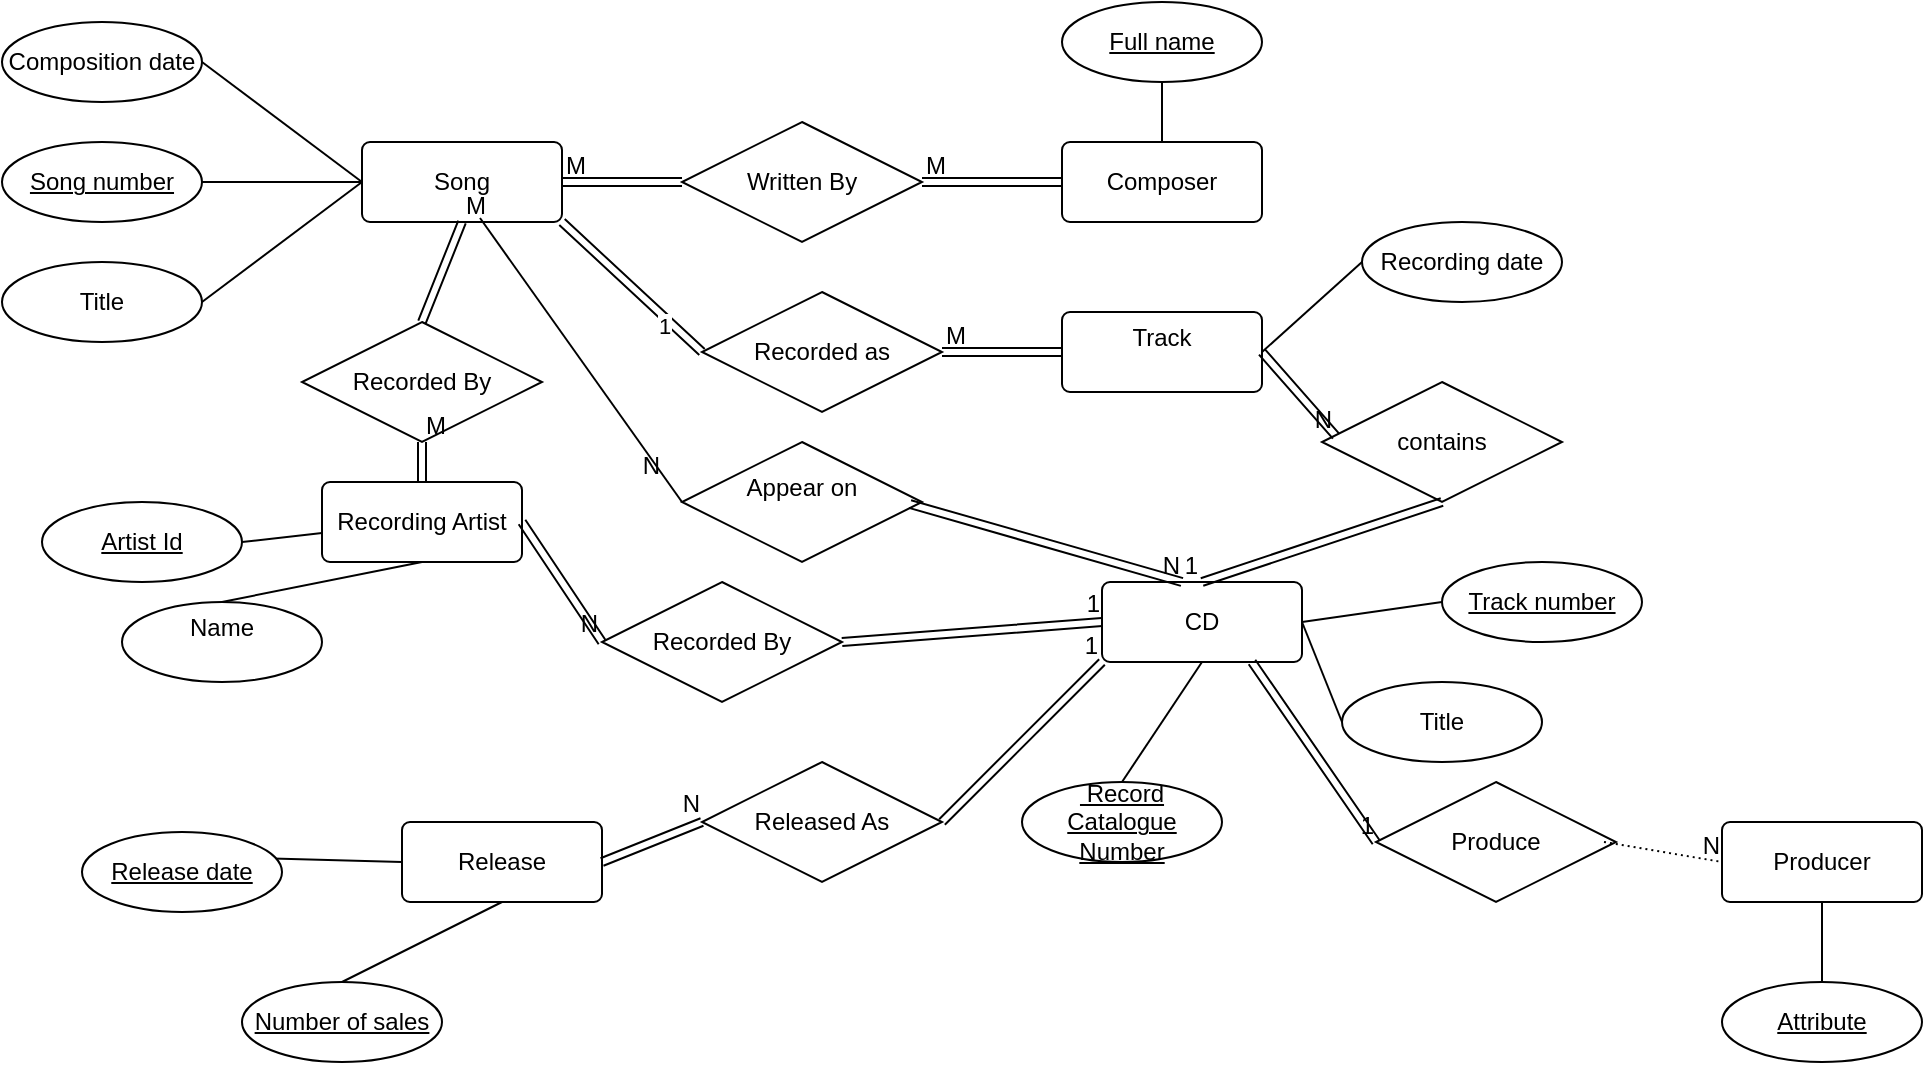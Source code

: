 <mxfile version="26.1.1">
  <diagram name="Sayfa -1" id="lTTU-EPW8a2luzZ8Mur7">
    <mxGraphModel dx="1630" dy="785" grid="1" gridSize="10" guides="1" tooltips="1" connect="1" arrows="1" fold="1" page="1" pageScale="1" pageWidth="827" pageHeight="1169" math="0" shadow="0">
      <root>
        <mxCell id="0" />
        <mxCell id="1" parent="0" />
        <mxCell id="zu51x7qYljBouGLU6At4-6" value="Song" style="rounded=1;arcSize=10;whiteSpace=wrap;html=1;align=center;" vertex="1" parent="1">
          <mxGeometry x="200" y="240" width="100" height="40" as="geometry" />
        </mxCell>
        <mxCell id="zu51x7qYljBouGLU6At4-9" value="Song number" style="ellipse;whiteSpace=wrap;html=1;align=center;fontStyle=4;" vertex="1" parent="1">
          <mxGeometry x="20" y="240" width="100" height="40" as="geometry" />
        </mxCell>
        <mxCell id="zu51x7qYljBouGLU6At4-10" value="Title" style="ellipse;whiteSpace=wrap;html=1;align=center;" vertex="1" parent="1">
          <mxGeometry x="20" y="300" width="100" height="40" as="geometry" />
        </mxCell>
        <mxCell id="zu51x7qYljBouGLU6At4-11" value="" style="endArrow=none;html=1;rounded=0;exitX=1;exitY=0.5;exitDx=0;exitDy=0;entryX=0;entryY=0.5;entryDx=0;entryDy=0;" edge="1" parent="1" source="zu51x7qYljBouGLU6At4-9" target="zu51x7qYljBouGLU6At4-6">
          <mxGeometry width="50" height="50" relative="1" as="geometry">
            <mxPoint x="140" y="270" as="sourcePoint" />
            <mxPoint x="190" y="220" as="targetPoint" />
          </mxGeometry>
        </mxCell>
        <mxCell id="zu51x7qYljBouGLU6At4-12" value="" style="endArrow=none;html=1;rounded=0;exitX=1;exitY=0.5;exitDx=0;exitDy=0;entryX=0;entryY=0.5;entryDx=0;entryDy=0;" edge="1" parent="1" source="zu51x7qYljBouGLU6At4-10" target="zu51x7qYljBouGLU6At4-6">
          <mxGeometry width="50" height="50" relative="1" as="geometry">
            <mxPoint x="130" y="270" as="sourcePoint" />
            <mxPoint x="210" y="270" as="targetPoint" />
          </mxGeometry>
        </mxCell>
        <mxCell id="zu51x7qYljBouGLU6At4-13" value="Composition date" style="ellipse;whiteSpace=wrap;html=1;align=center;" vertex="1" parent="1">
          <mxGeometry x="20" y="180" width="100" height="40" as="geometry" />
        </mxCell>
        <mxCell id="zu51x7qYljBouGLU6At4-14" value="" style="endArrow=none;html=1;rounded=0;exitX=1;exitY=0.5;exitDx=0;exitDy=0;entryX=0;entryY=0.5;entryDx=0;entryDy=0;" edge="1" parent="1" source="zu51x7qYljBouGLU6At4-13" target="zu51x7qYljBouGLU6At4-6">
          <mxGeometry width="50" height="50" relative="1" as="geometry">
            <mxPoint x="130" y="270" as="sourcePoint" />
            <mxPoint x="210" y="270" as="targetPoint" />
          </mxGeometry>
        </mxCell>
        <mxCell id="zu51x7qYljBouGLU6At4-15" value="Composer" style="rounded=1;arcSize=10;whiteSpace=wrap;html=1;align=center;" vertex="1" parent="1">
          <mxGeometry x="550" y="240" width="100" height="40" as="geometry" />
        </mxCell>
        <mxCell id="zu51x7qYljBouGLU6At4-22" value="Full name" style="ellipse;whiteSpace=wrap;html=1;align=center;fontStyle=4;" vertex="1" parent="1">
          <mxGeometry x="550" y="170" width="100" height="40" as="geometry" />
        </mxCell>
        <mxCell id="zu51x7qYljBouGLU6At4-23" value="Written By" style="shape=rhombus;perimeter=rhombusPerimeter;whiteSpace=wrap;html=1;align=center;" vertex="1" parent="1">
          <mxGeometry x="360" y="230" width="120" height="60" as="geometry" />
        </mxCell>
        <mxCell id="zu51x7qYljBouGLU6At4-27" value="" style="shape=link;html=1;rounded=0;" edge="1" parent="1">
          <mxGeometry relative="1" as="geometry">
            <mxPoint x="300" y="260" as="sourcePoint" />
            <mxPoint x="360" y="260" as="targetPoint" />
          </mxGeometry>
        </mxCell>
        <mxCell id="zu51x7qYljBouGLU6At4-28" value="M" style="resizable=0;html=1;whiteSpace=wrap;align=left;verticalAlign=bottom;" connectable="0" vertex="1" parent="zu51x7qYljBouGLU6At4-27">
          <mxGeometry x="-1" relative="1" as="geometry" />
        </mxCell>
        <mxCell id="zu51x7qYljBouGLU6At4-30" value="" style="shape=link;html=1;rounded=0;" edge="1" parent="1">
          <mxGeometry relative="1" as="geometry">
            <mxPoint x="480" y="260" as="sourcePoint" />
            <mxPoint x="550" y="260" as="targetPoint" />
          </mxGeometry>
        </mxCell>
        <mxCell id="zu51x7qYljBouGLU6At4-31" value="M" style="resizable=0;html=1;whiteSpace=wrap;align=left;verticalAlign=bottom;" connectable="0" vertex="1" parent="zu51x7qYljBouGLU6At4-30">
          <mxGeometry x="-1" relative="1" as="geometry" />
        </mxCell>
        <mxCell id="zu51x7qYljBouGLU6At4-33" value="Recording Artist" style="rounded=1;arcSize=10;whiteSpace=wrap;html=1;align=center;" vertex="1" parent="1">
          <mxGeometry x="180" y="410" width="100" height="40" as="geometry" />
        </mxCell>
        <mxCell id="zu51x7qYljBouGLU6At4-34" value="CD" style="rounded=1;arcSize=10;whiteSpace=wrap;html=1;align=center;" vertex="1" parent="1">
          <mxGeometry x="570" y="460" width="100" height="40" as="geometry" />
        </mxCell>
        <mxCell id="zu51x7qYljBouGLU6At4-36" value="Release" style="rounded=1;arcSize=10;whiteSpace=wrap;html=1;align=center;" vertex="1" parent="1">
          <mxGeometry x="220" y="580" width="100" height="40" as="geometry" />
        </mxCell>
        <mxCell id="zu51x7qYljBouGLU6At4-37" value="Name&lt;div&gt;&lt;br&gt;&lt;/div&gt;" style="ellipse;whiteSpace=wrap;html=1;align=center;" vertex="1" parent="1">
          <mxGeometry x="80" y="470" width="100" height="40" as="geometry" />
        </mxCell>
        <mxCell id="zu51x7qYljBouGLU6At4-39" value="Artist Id" style="ellipse;whiteSpace=wrap;html=1;align=center;fontStyle=4;" vertex="1" parent="1">
          <mxGeometry x="40" y="420" width="100" height="40" as="geometry" />
        </mxCell>
        <mxCell id="zu51x7qYljBouGLU6At4-40" value="" style="endArrow=none;html=1;rounded=0;entryX=1;entryY=0.5;entryDx=0;entryDy=0;" edge="1" parent="1" source="zu51x7qYljBouGLU6At4-33" target="zu51x7qYljBouGLU6At4-39">
          <mxGeometry relative="1" as="geometry">
            <mxPoint x="420" y="370" as="sourcePoint" />
            <mxPoint x="580" y="370" as="targetPoint" />
          </mxGeometry>
        </mxCell>
        <mxCell id="zu51x7qYljBouGLU6At4-41" value="" style="endArrow=none;html=1;rounded=0;entryX=0.5;entryY=1;entryDx=0;entryDy=0;exitX=0.5;exitY=0;exitDx=0;exitDy=0;" edge="1" parent="1" source="zu51x7qYljBouGLU6At4-37" target="zu51x7qYljBouGLU6At4-33">
          <mxGeometry relative="1" as="geometry">
            <mxPoint x="410" y="430" as="sourcePoint" />
            <mxPoint x="450" y="430" as="targetPoint" />
          </mxGeometry>
        </mxCell>
        <mxCell id="zu51x7qYljBouGLU6At4-43" value="&amp;nbsp;Record Catalogue Number" style="ellipse;whiteSpace=wrap;html=1;align=center;fontStyle=4;" vertex="1" parent="1">
          <mxGeometry x="530" y="560" width="100" height="40" as="geometry" />
        </mxCell>
        <mxCell id="zu51x7qYljBouGLU6At4-51" value="" style="endArrow=none;html=1;rounded=0;entryX=0.5;entryY=1;entryDx=0;entryDy=0;exitX=0.5;exitY=0;exitDx=0;exitDy=0;" edge="1" parent="1" source="zu51x7qYljBouGLU6At4-43" target="zu51x7qYljBouGLU6At4-34">
          <mxGeometry relative="1" as="geometry">
            <mxPoint x="450" y="530" as="sourcePoint" />
            <mxPoint x="450" y="490" as="targetPoint" />
          </mxGeometry>
        </mxCell>
        <mxCell id="zu51x7qYljBouGLU6At4-53" value="Title" style="ellipse;whiteSpace=wrap;html=1;align=center;" vertex="1" parent="1">
          <mxGeometry x="690" y="510" width="100" height="40" as="geometry" />
        </mxCell>
        <mxCell id="zu51x7qYljBouGLU6At4-55" value="Recorded By" style="shape=rhombus;perimeter=rhombusPerimeter;whiteSpace=wrap;html=1;align=center;" vertex="1" parent="1">
          <mxGeometry x="170" y="330" width="120" height="60" as="geometry" />
        </mxCell>
        <mxCell id="zu51x7qYljBouGLU6At4-61" value="" style="endArrow=none;html=1;rounded=0;entryX=0.5;entryY=0;entryDx=0;entryDy=0;exitX=0.5;exitY=1;exitDx=0;exitDy=0;" edge="1" parent="1" source="zu51x7qYljBouGLU6At4-22" target="zu51x7qYljBouGLU6At4-15">
          <mxGeometry relative="1" as="geometry">
            <mxPoint x="310" y="430" as="sourcePoint" />
            <mxPoint x="360" y="430" as="targetPoint" />
          </mxGeometry>
        </mxCell>
        <mxCell id="zu51x7qYljBouGLU6At4-85" value="" style="shape=link;html=1;rounded=0;exitX=0.5;exitY=1;exitDx=0;exitDy=0;entryX=0.5;entryY=0;entryDx=0;entryDy=0;" edge="1" parent="1" source="zu51x7qYljBouGLU6At4-55" target="zu51x7qYljBouGLU6At4-33">
          <mxGeometry relative="1" as="geometry">
            <mxPoint x="260" y="290" as="sourcePoint" />
            <mxPoint x="260" y="320" as="targetPoint" />
          </mxGeometry>
        </mxCell>
        <mxCell id="zu51x7qYljBouGLU6At4-86" value="M" style="resizable=0;html=1;whiteSpace=wrap;align=left;verticalAlign=bottom;" connectable="0" vertex="1" parent="zu51x7qYljBouGLU6At4-85">
          <mxGeometry x="-1" relative="1" as="geometry" />
        </mxCell>
        <mxCell id="zu51x7qYljBouGLU6At4-87" value="" style="shape=link;html=1;rounded=0;exitX=0.5;exitY=1;exitDx=0;exitDy=0;entryX=0.5;entryY=0;entryDx=0;entryDy=0;" edge="1" parent="1" source="zu51x7qYljBouGLU6At4-6" target="zu51x7qYljBouGLU6At4-55">
          <mxGeometry relative="1" as="geometry">
            <mxPoint x="260" y="385" as="sourcePoint" />
            <mxPoint x="250" y="320" as="targetPoint" />
          </mxGeometry>
        </mxCell>
        <mxCell id="zu51x7qYljBouGLU6At4-88" value="M" style="resizable=0;html=1;whiteSpace=wrap;align=left;verticalAlign=bottom;" connectable="0" vertex="1" parent="zu51x7qYljBouGLU6At4-87">
          <mxGeometry x="-1" relative="1" as="geometry" />
        </mxCell>
        <mxCell id="zu51x7qYljBouGLU6At4-89" value="" style="shape=link;html=1;rounded=0;entryX=1;entryY=1;entryDx=0;entryDy=0;exitX=0;exitY=0.5;exitDx=0;exitDy=0;" edge="1" parent="1" source="zu51x7qYljBouGLU6At4-92" target="zu51x7qYljBouGLU6At4-6">
          <mxGeometry relative="1" as="geometry">
            <mxPoint x="370" y="320" as="sourcePoint" />
            <mxPoint x="500" y="340" as="targetPoint" />
          </mxGeometry>
        </mxCell>
        <mxCell id="zu51x7qYljBouGLU6At4-99" value="1" style="edgeLabel;html=1;align=center;verticalAlign=middle;resizable=0;points=[];" vertex="1" connectable="0" parent="zu51x7qYljBouGLU6At4-89">
          <mxGeometry x="-0.523" y="3" relative="1" as="geometry">
            <mxPoint as="offset" />
          </mxGeometry>
        </mxCell>
        <mxCell id="zu51x7qYljBouGLU6At4-92" value="Recorded as" style="shape=rhombus;perimeter=rhombusPerimeter;whiteSpace=wrap;html=1;align=center;" vertex="1" parent="1">
          <mxGeometry x="370" y="315" width="120" height="60" as="geometry" />
        </mxCell>
        <mxCell id="zu51x7qYljBouGLU6At4-95" value="Track&lt;div&gt;&lt;br&gt;&lt;/div&gt;" style="rounded=1;arcSize=10;whiteSpace=wrap;html=1;align=center;" vertex="1" parent="1">
          <mxGeometry x="550" y="325" width="100" height="40" as="geometry" />
        </mxCell>
        <mxCell id="zu51x7qYljBouGLU6At4-96" value="" style="shape=link;html=1;rounded=0;exitX=1;exitY=0.5;exitDx=0;exitDy=0;entryX=0;entryY=0.5;entryDx=0;entryDy=0;" edge="1" parent="1" source="zu51x7qYljBouGLU6At4-92" target="zu51x7qYljBouGLU6At4-95">
          <mxGeometry relative="1" as="geometry">
            <mxPoint x="490" y="270" as="sourcePoint" />
            <mxPoint x="560" y="270" as="targetPoint" />
          </mxGeometry>
        </mxCell>
        <mxCell id="zu51x7qYljBouGLU6At4-97" value="M" style="resizable=0;html=1;whiteSpace=wrap;align=left;verticalAlign=bottom;" connectable="0" vertex="1" parent="zu51x7qYljBouGLU6At4-96">
          <mxGeometry x="-1" relative="1" as="geometry" />
        </mxCell>
        <mxCell id="zu51x7qYljBouGLU6At4-100" value="contains" style="shape=rhombus;perimeter=rhombusPerimeter;whiteSpace=wrap;html=1;align=center;" vertex="1" parent="1">
          <mxGeometry x="680" y="360" width="120" height="60" as="geometry" />
        </mxCell>
        <mxCell id="zu51x7qYljBouGLU6At4-101" value="" style="shape=link;html=1;rounded=0;exitX=0.5;exitY=1;exitDx=0;exitDy=0;entryX=0.5;entryY=0;entryDx=0;entryDy=0;" edge="1" parent="1" source="zu51x7qYljBouGLU6At4-100" target="zu51x7qYljBouGLU6At4-34">
          <mxGeometry relative="1" as="geometry">
            <mxPoint x="711.96" y="440" as="sourcePoint" />
            <mxPoint x="510" y="544.02" as="targetPoint" />
          </mxGeometry>
        </mxCell>
        <mxCell id="zu51x7qYljBouGLU6At4-102" value="1" style="resizable=0;html=1;whiteSpace=wrap;align=right;verticalAlign=bottom;" connectable="0" vertex="1" parent="zu51x7qYljBouGLU6At4-101">
          <mxGeometry x="1" relative="1" as="geometry" />
        </mxCell>
        <mxCell id="zu51x7qYljBouGLU6At4-103" value="" style="shape=link;html=1;rounded=0;exitX=1;exitY=0.5;exitDx=0;exitDy=0;entryX=0.058;entryY=0.45;entryDx=0;entryDy=0;entryPerimeter=0;" edge="1" parent="1" source="zu51x7qYljBouGLU6At4-95" target="zu51x7qYljBouGLU6At4-100">
          <mxGeometry relative="1" as="geometry">
            <mxPoint x="710" y="270" as="sourcePoint" />
            <mxPoint x="870" y="270" as="targetPoint" />
          </mxGeometry>
        </mxCell>
        <mxCell id="zu51x7qYljBouGLU6At4-104" value="N" style="resizable=0;html=1;whiteSpace=wrap;align=right;verticalAlign=bottom;" connectable="0" vertex="1" parent="zu51x7qYljBouGLU6At4-103">
          <mxGeometry x="1" relative="1" as="geometry" />
        </mxCell>
        <mxCell id="zu51x7qYljBouGLU6At4-106" value="" style="endArrow=none;html=1;rounded=0;exitX=0;exitY=0.5;exitDx=0;exitDy=0;entryX=1;entryY=0.5;entryDx=0;entryDy=0;" edge="1" parent="1" source="zu51x7qYljBouGLU6At4-53" target="zu51x7qYljBouGLU6At4-34">
          <mxGeometry width="50" height="50" relative="1" as="geometry">
            <mxPoint x="130" y="210" as="sourcePoint" />
            <mxPoint x="210" y="270" as="targetPoint" />
          </mxGeometry>
        </mxCell>
        <mxCell id="zu51x7qYljBouGLU6At4-107" value="Recorded By" style="shape=rhombus;perimeter=rhombusPerimeter;whiteSpace=wrap;html=1;align=center;" vertex="1" parent="1">
          <mxGeometry x="320" y="460" width="120" height="60" as="geometry" />
        </mxCell>
        <mxCell id="zu51x7qYljBouGLU6At4-108" value="" style="shape=link;html=1;rounded=0;exitX=1;exitY=0.5;exitDx=0;exitDy=0;entryX=0;entryY=0.5;entryDx=0;entryDy=0;" edge="1" parent="1" source="zu51x7qYljBouGLU6At4-33" target="zu51x7qYljBouGLU6At4-107">
          <mxGeometry relative="1" as="geometry">
            <mxPoint x="310" y="420" as="sourcePoint" />
            <mxPoint x="470" y="420" as="targetPoint" />
          </mxGeometry>
        </mxCell>
        <mxCell id="zu51x7qYljBouGLU6At4-109" value="N" style="resizable=0;html=1;whiteSpace=wrap;align=right;verticalAlign=bottom;" connectable="0" vertex="1" parent="zu51x7qYljBouGLU6At4-108">
          <mxGeometry x="1" relative="1" as="geometry" />
        </mxCell>
        <mxCell id="zu51x7qYljBouGLU6At4-110" value="" style="shape=link;html=1;rounded=0;exitX=1;exitY=0.5;exitDx=0;exitDy=0;entryX=0;entryY=0.5;entryDx=0;entryDy=0;" edge="1" parent="1" source="zu51x7qYljBouGLU6At4-107" target="zu51x7qYljBouGLU6At4-34">
          <mxGeometry relative="1" as="geometry">
            <mxPoint x="530" y="420" as="sourcePoint" />
            <mxPoint x="690" y="420" as="targetPoint" />
          </mxGeometry>
        </mxCell>
        <mxCell id="zu51x7qYljBouGLU6At4-111" value="1" style="resizable=0;html=1;whiteSpace=wrap;align=right;verticalAlign=bottom;" connectable="0" vertex="1" parent="zu51x7qYljBouGLU6At4-110">
          <mxGeometry x="1" relative="1" as="geometry" />
        </mxCell>
        <mxCell id="zu51x7qYljBouGLU6At4-112" value="Appear on&lt;div&gt;&lt;br&gt;&lt;/div&gt;" style="shape=rhombus;perimeter=rhombusPerimeter;whiteSpace=wrap;html=1;align=center;" vertex="1" parent="1">
          <mxGeometry x="360" y="390" width="120" height="60" as="geometry" />
        </mxCell>
        <mxCell id="zu51x7qYljBouGLU6At4-113" value="" style="shape=link;html=1;rounded=0;exitX=0.95;exitY=0.517;exitDx=0;exitDy=0;exitPerimeter=0;" edge="1" parent="1" source="zu51x7qYljBouGLU6At4-112">
          <mxGeometry relative="1" as="geometry">
            <mxPoint x="500" y="420" as="sourcePoint" />
            <mxPoint x="610" y="460" as="targetPoint" />
          </mxGeometry>
        </mxCell>
        <mxCell id="zu51x7qYljBouGLU6At4-114" value="N" style="resizable=0;html=1;whiteSpace=wrap;align=right;verticalAlign=bottom;" connectable="0" vertex="1" parent="zu51x7qYljBouGLU6At4-113">
          <mxGeometry x="1" relative="1" as="geometry" />
        </mxCell>
        <mxCell id="zu51x7qYljBouGLU6At4-115" value="" style="endArrow=none;html=1;rounded=0;exitX=0.59;exitY=0.95;exitDx=0;exitDy=0;exitPerimeter=0;entryX=0;entryY=0.5;entryDx=0;entryDy=0;" edge="1" parent="1" source="zu51x7qYljBouGLU6At4-6" target="zu51x7qYljBouGLU6At4-112">
          <mxGeometry relative="1" as="geometry">
            <mxPoint x="310" y="380" as="sourcePoint" />
            <mxPoint x="350" y="400" as="targetPoint" />
          </mxGeometry>
        </mxCell>
        <mxCell id="zu51x7qYljBouGLU6At4-116" value="N" style="resizable=0;html=1;whiteSpace=wrap;align=right;verticalAlign=bottom;" connectable="0" vertex="1" parent="zu51x7qYljBouGLU6At4-115">
          <mxGeometry x="1" relative="1" as="geometry">
            <mxPoint x="-10" y="-10" as="offset" />
          </mxGeometry>
        </mxCell>
        <mxCell id="zu51x7qYljBouGLU6At4-122" value="" style="shape=link;html=1;rounded=0;exitX=0.75;exitY=1;exitDx=0;exitDy=0;entryX=0;entryY=0.5;entryDx=0;entryDy=0;" edge="1" parent="1" source="zu51x7qYljBouGLU6At4-34" target="zu51x7qYljBouGLU6At4-125">
          <mxGeometry relative="1" as="geometry">
            <mxPoint x="670" y="560" as="sourcePoint" />
            <mxPoint x="740" y="580" as="targetPoint" />
          </mxGeometry>
        </mxCell>
        <mxCell id="zu51x7qYljBouGLU6At4-123" value="1" style="resizable=0;html=1;whiteSpace=wrap;align=right;verticalAlign=bottom;" connectable="0" vertex="1" parent="zu51x7qYljBouGLU6At4-122">
          <mxGeometry x="1" relative="1" as="geometry">
            <mxPoint as="offset" />
          </mxGeometry>
        </mxCell>
        <mxCell id="zu51x7qYljBouGLU6At4-124" value="Producer" style="rounded=1;arcSize=10;whiteSpace=wrap;html=1;align=center;" vertex="1" parent="1">
          <mxGeometry x="880" y="580" width="100" height="40" as="geometry" />
        </mxCell>
        <mxCell id="zu51x7qYljBouGLU6At4-125" value="Produce" style="shape=rhombus;perimeter=rhombusPerimeter;whiteSpace=wrap;html=1;align=center;" vertex="1" parent="1">
          <mxGeometry x="707" y="560" width="120" height="60" as="geometry" />
        </mxCell>
        <mxCell id="zu51x7qYljBouGLU6At4-126" value="" style="endArrow=none;html=1;rounded=0;dashed=1;dashPattern=1 2;exitX=0.95;exitY=0.5;exitDx=0;exitDy=0;exitPerimeter=0;entryX=0;entryY=0.5;entryDx=0;entryDy=0;" edge="1" parent="1" source="zu51x7qYljBouGLU6At4-125" target="zu51x7qYljBouGLU6At4-124">
          <mxGeometry relative="1" as="geometry">
            <mxPoint x="830" y="550" as="sourcePoint" />
            <mxPoint x="990" y="550" as="targetPoint" />
          </mxGeometry>
        </mxCell>
        <mxCell id="zu51x7qYljBouGLU6At4-127" value="N" style="resizable=0;html=1;whiteSpace=wrap;align=right;verticalAlign=bottom;" connectable="0" vertex="1" parent="zu51x7qYljBouGLU6At4-126">
          <mxGeometry x="1" relative="1" as="geometry" />
        </mxCell>
        <mxCell id="zu51x7qYljBouGLU6At4-128" value="Attribute" style="ellipse;whiteSpace=wrap;html=1;align=center;fontStyle=4;" vertex="1" parent="1">
          <mxGeometry x="880" y="660" width="100" height="40" as="geometry" />
        </mxCell>
        <mxCell id="zu51x7qYljBouGLU6At4-129" value="" style="endArrow=none;html=1;rounded=0;exitX=0.5;exitY=1;exitDx=0;exitDy=0;entryX=0.5;entryY=0;entryDx=0;entryDy=0;" edge="1" parent="1" source="zu51x7qYljBouGLU6At4-124" target="zu51x7qYljBouGLU6At4-128">
          <mxGeometry relative="1" as="geometry">
            <mxPoint x="970" y="620" as="sourcePoint" />
            <mxPoint x="1130" y="620" as="targetPoint" />
          </mxGeometry>
        </mxCell>
        <mxCell id="zu51x7qYljBouGLU6At4-130" value="Number of sales" style="ellipse;whiteSpace=wrap;html=1;align=center;fontStyle=4;" vertex="1" parent="1">
          <mxGeometry x="140" y="660" width="100" height="40" as="geometry" />
        </mxCell>
        <mxCell id="zu51x7qYljBouGLU6At4-134" value="Track number" style="ellipse;whiteSpace=wrap;html=1;align=center;fontStyle=4;" vertex="1" parent="1">
          <mxGeometry x="740" y="450" width="100" height="40" as="geometry" />
        </mxCell>
        <mxCell id="zu51x7qYljBouGLU6At4-135" value="" style="endArrow=none;html=1;rounded=0;exitX=0;exitY=0.5;exitDx=0;exitDy=0;entryX=1;entryY=0.5;entryDx=0;entryDy=0;" edge="1" parent="1" source="zu51x7qYljBouGLU6At4-134" target="zu51x7qYljBouGLU6At4-34">
          <mxGeometry width="50" height="50" relative="1" as="geometry">
            <mxPoint x="700" y="540" as="sourcePoint" />
            <mxPoint x="680" y="490" as="targetPoint" />
          </mxGeometry>
        </mxCell>
        <mxCell id="zu51x7qYljBouGLU6At4-137" value="Recording date" style="ellipse;whiteSpace=wrap;html=1;align=center;" vertex="1" parent="1">
          <mxGeometry x="700" y="280" width="100" height="40" as="geometry" />
        </mxCell>
        <mxCell id="zu51x7qYljBouGLU6At4-138" value="" style="endArrow=none;html=1;rounded=0;exitX=0;exitY=0.5;exitDx=0;exitDy=0;entryX=1;entryY=0.5;entryDx=0;entryDy=0;" edge="1" parent="1" source="zu51x7qYljBouGLU6At4-137" target="zu51x7qYljBouGLU6At4-95">
          <mxGeometry width="50" height="50" relative="1" as="geometry">
            <mxPoint x="750" y="480" as="sourcePoint" />
            <mxPoint x="680" y="490" as="targetPoint" />
            <Array as="points" />
          </mxGeometry>
        </mxCell>
        <mxCell id="zu51x7qYljBouGLU6At4-140" value="Released As" style="shape=rhombus;perimeter=rhombusPerimeter;whiteSpace=wrap;html=1;align=center;" vertex="1" parent="1">
          <mxGeometry x="370" y="550" width="120" height="60" as="geometry" />
        </mxCell>
        <mxCell id="zu51x7qYljBouGLU6At4-141" value="" style="shape=link;html=1;rounded=0;exitX=1;exitY=0.5;exitDx=0;exitDy=0;entryX=0;entryY=1;entryDx=0;entryDy=0;" edge="1" parent="1" source="zu51x7qYljBouGLU6At4-140" target="zu51x7qYljBouGLU6At4-34">
          <mxGeometry relative="1" as="geometry">
            <mxPoint x="470" y="530" as="sourcePoint" />
            <mxPoint x="630" y="530" as="targetPoint" />
          </mxGeometry>
        </mxCell>
        <mxCell id="zu51x7qYljBouGLU6At4-142" value="1" style="resizable=0;html=1;whiteSpace=wrap;align=right;verticalAlign=bottom;" connectable="0" vertex="1" parent="zu51x7qYljBouGLU6At4-141">
          <mxGeometry x="1" relative="1" as="geometry" />
        </mxCell>
        <mxCell id="zu51x7qYljBouGLU6At4-143" value="" style="shape=link;html=1;rounded=0;exitX=1;exitY=0.5;exitDx=0;exitDy=0;entryX=0;entryY=0.5;entryDx=0;entryDy=0;" edge="1" parent="1" source="zu51x7qYljBouGLU6At4-36" target="zu51x7qYljBouGLU6At4-140">
          <mxGeometry relative="1" as="geometry">
            <mxPoint x="370" y="650" as="sourcePoint" />
            <mxPoint x="530" y="650" as="targetPoint" />
          </mxGeometry>
        </mxCell>
        <mxCell id="zu51x7qYljBouGLU6At4-144" value="N" style="resizable=0;html=1;whiteSpace=wrap;align=right;verticalAlign=bottom;" connectable="0" vertex="1" parent="zu51x7qYljBouGLU6At4-143">
          <mxGeometry x="1" relative="1" as="geometry" />
        </mxCell>
        <mxCell id="zu51x7qYljBouGLU6At4-146" value="" style="endArrow=none;html=1;rounded=0;entryX=0.99;entryY=0.3;entryDx=0;entryDy=0;entryPerimeter=0;exitX=0;exitY=0.5;exitDx=0;exitDy=0;" edge="1" parent="1" source="zu51x7qYljBouGLU6At4-36">
          <mxGeometry relative="1" as="geometry">
            <mxPoint x="190" y="446" as="sourcePoint" />
            <mxPoint x="109" y="597" as="targetPoint" />
          </mxGeometry>
        </mxCell>
        <mxCell id="zu51x7qYljBouGLU6At4-148" value="" style="endArrow=none;html=1;rounded=0;entryX=0.5;entryY=0;entryDx=0;entryDy=0;exitX=0.5;exitY=1;exitDx=0;exitDy=0;" edge="1" parent="1" source="zu51x7qYljBouGLU6At4-36" target="zu51x7qYljBouGLU6At4-130">
          <mxGeometry relative="1" as="geometry">
            <mxPoint x="150" y="690" as="sourcePoint" />
            <mxPoint x="100" y="690" as="targetPoint" />
          </mxGeometry>
        </mxCell>
        <mxCell id="zu51x7qYljBouGLU6At4-154" value="Release date" style="ellipse;whiteSpace=wrap;html=1;align=center;fontStyle=4;" vertex="1" parent="1">
          <mxGeometry x="60" y="585" width="100" height="40" as="geometry" />
        </mxCell>
      </root>
    </mxGraphModel>
  </diagram>
</mxfile>
